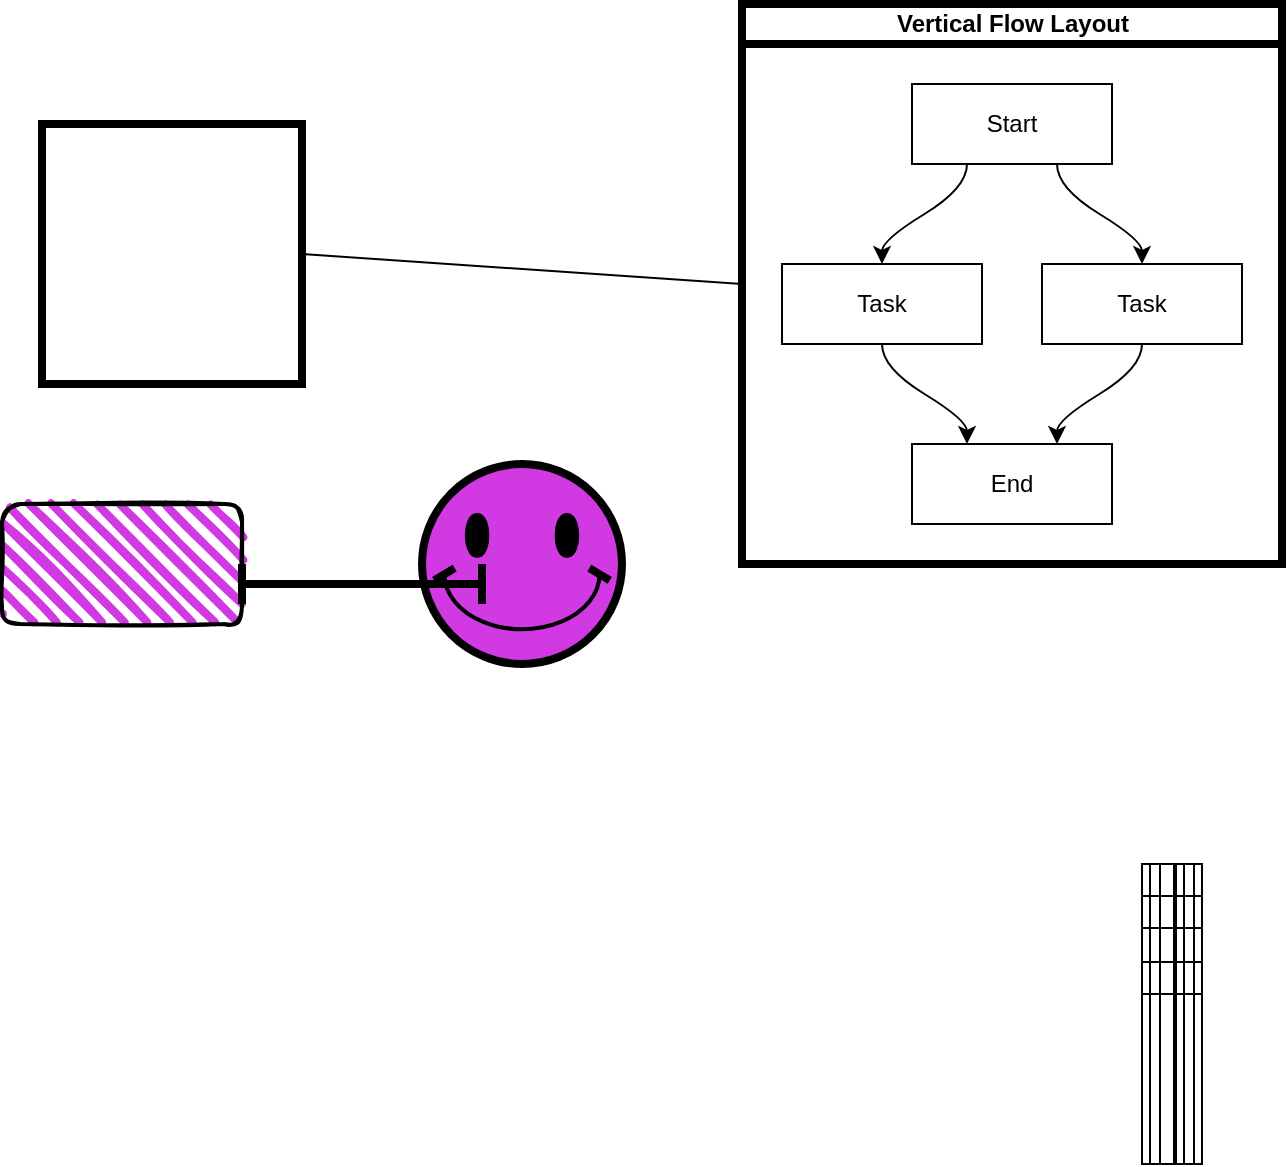 <mxfile version="13.10.4" type="github">
  <diagram id="Xuk7HZoTZ2i2MxjXUq7G" name="Page-1">
    <mxGraphModel dx="1422" dy="1931" grid="1" gridSize="10" guides="1" tooltips="1" connect="1" arrows="1" fold="1" page="1" pageScale="1" pageWidth="827" pageHeight="1169" math="0" shadow="0">
      <root>
        <mxCell id="0" />
        <mxCell id="1" parent="0" />
        <mxCell id="PcNx7nIADKClGpqnJLgY-1" value="" style="whiteSpace=wrap;html=1;aspect=fixed;strokeWidth=4;" vertex="1" parent="1">
          <mxGeometry x="40" y="40" width="130" height="130" as="geometry" />
        </mxCell>
        <mxCell id="PcNx7nIADKClGpqnJLgY-2" value="Vertical Flow Layout" style="swimlane;html=1;startSize=20;horizontal=1;childLayout=flowLayout;flowOrientation=north;resizable=0;interRankCellSpacing=50;containerType=tree;strokeWidth=4;" vertex="1" parent="1">
          <mxGeometry x="390" y="-20" width="270" height="280" as="geometry" />
        </mxCell>
        <mxCell id="PcNx7nIADKClGpqnJLgY-3" value="Start" style="whiteSpace=wrap;html=1;" vertex="1" parent="PcNx7nIADKClGpqnJLgY-2">
          <mxGeometry x="85" y="40" width="100" height="40" as="geometry" />
        </mxCell>
        <mxCell id="PcNx7nIADKClGpqnJLgY-4" value="Task" style="whiteSpace=wrap;html=1;" vertex="1" parent="PcNx7nIADKClGpqnJLgY-2">
          <mxGeometry x="20" y="130" width="100" height="40" as="geometry" />
        </mxCell>
        <mxCell id="PcNx7nIADKClGpqnJLgY-5" value="" style="html=1;curved=1;noEdgeStyle=1;orthogonal=1;" edge="1" parent="PcNx7nIADKClGpqnJLgY-2" source="PcNx7nIADKClGpqnJLgY-3" target="PcNx7nIADKClGpqnJLgY-4">
          <mxGeometry relative="1" as="geometry">
            <Array as="points">
              <mxPoint x="112.5" y="92" />
              <mxPoint x="70" y="118" />
            </Array>
          </mxGeometry>
        </mxCell>
        <mxCell id="PcNx7nIADKClGpqnJLgY-6" value="Task" style="whiteSpace=wrap;html=1;" vertex="1" parent="PcNx7nIADKClGpqnJLgY-2">
          <mxGeometry x="150" y="130" width="100" height="40" as="geometry" />
        </mxCell>
        <mxCell id="PcNx7nIADKClGpqnJLgY-7" value="" style="html=1;curved=1;noEdgeStyle=1;orthogonal=1;" edge="1" parent="PcNx7nIADKClGpqnJLgY-2" source="PcNx7nIADKClGpqnJLgY-3" target="PcNx7nIADKClGpqnJLgY-6">
          <mxGeometry relative="1" as="geometry">
            <Array as="points">
              <mxPoint x="157.5" y="92" />
              <mxPoint x="200" y="118" />
            </Array>
          </mxGeometry>
        </mxCell>
        <mxCell id="PcNx7nIADKClGpqnJLgY-8" value="End" style="whiteSpace=wrap;html=1;" vertex="1" parent="PcNx7nIADKClGpqnJLgY-2">
          <mxGeometry x="85" y="220" width="100" height="40" as="geometry" />
        </mxCell>
        <mxCell id="PcNx7nIADKClGpqnJLgY-9" value="" style="html=1;curved=1;noEdgeStyle=1;orthogonal=1;" edge="1" parent="PcNx7nIADKClGpqnJLgY-2" source="PcNx7nIADKClGpqnJLgY-4" target="PcNx7nIADKClGpqnJLgY-8">
          <mxGeometry relative="1" as="geometry">
            <Array as="points">
              <mxPoint x="70" y="182" />
              <mxPoint x="112.5" y="208" />
            </Array>
          </mxGeometry>
        </mxCell>
        <mxCell id="PcNx7nIADKClGpqnJLgY-10" value="" style="html=1;curved=1;noEdgeStyle=1;orthogonal=1;" edge="1" parent="PcNx7nIADKClGpqnJLgY-2" source="PcNx7nIADKClGpqnJLgY-6" target="PcNx7nIADKClGpqnJLgY-8">
          <mxGeometry relative="1" as="geometry">
            <Array as="points">
              <mxPoint x="200" y="182" />
              <mxPoint x="157.5" y="208" />
            </Array>
          </mxGeometry>
        </mxCell>
        <mxCell id="PcNx7nIADKClGpqnJLgY-11" value="" style="shape=table;html=1;whiteSpace=wrap;startSize=0;container=1;collapsible=0;childLayout=tableLayout;" vertex="1" parent="1">
          <mxGeometry x="590" y="410" width="30" height="150" as="geometry" />
        </mxCell>
        <mxCell id="PcNx7nIADKClGpqnJLgY-12" value="" style="shape=partialRectangle;html=1;whiteSpace=wrap;collapsible=0;dropTarget=0;pointerEvents=0;fillColor=none;top=0;left=0;bottom=0;right=0;points=[[0,0.5],[1,0.5]];portConstraint=eastwest;" vertex="1" parent="PcNx7nIADKClGpqnJLgY-11">
          <mxGeometry width="30" height="16" as="geometry" />
        </mxCell>
        <mxCell id="PcNx7nIADKClGpqnJLgY-13" value="" style="shape=partialRectangle;html=1;whiteSpace=wrap;connectable=0;overflow=hidden;fillColor=none;top=0;left=0;bottom=0;right=0;" vertex="1" parent="PcNx7nIADKClGpqnJLgY-12">
          <mxGeometry width="4" height="16" as="geometry" />
        </mxCell>
        <mxCell id="PcNx7nIADKClGpqnJLgY-14" value="" style="shape=partialRectangle;html=1;whiteSpace=wrap;connectable=0;overflow=hidden;fillColor=none;top=0;left=0;bottom=0;right=0;" vertex="1" parent="PcNx7nIADKClGpqnJLgY-12">
          <mxGeometry x="4" width="5" height="16" as="geometry" />
        </mxCell>
        <mxCell id="PcNx7nIADKClGpqnJLgY-15" value="" style="shape=partialRectangle;html=1;whiteSpace=wrap;connectable=0;overflow=hidden;fillColor=none;top=0;left=0;bottom=0;right=0;" vertex="1" parent="PcNx7nIADKClGpqnJLgY-12">
          <mxGeometry x="9" width="7" height="16" as="geometry" />
        </mxCell>
        <mxCell id="PcNx7nIADKClGpqnJLgY-16" value="" style="shape=partialRectangle;html=1;whiteSpace=wrap;connectable=0;overflow=hidden;fillColor=none;top=0;left=0;bottom=0;right=0;" vertex="1" parent="PcNx7nIADKClGpqnJLgY-12">
          <mxGeometry x="16" width="1" height="16" as="geometry" />
        </mxCell>
        <mxCell id="PcNx7nIADKClGpqnJLgY-17" value="" style="shape=partialRectangle;html=1;whiteSpace=wrap;connectable=0;overflow=hidden;fillColor=none;top=0;left=0;bottom=0;right=0;" vertex="1" parent="PcNx7nIADKClGpqnJLgY-12">
          <mxGeometry x="17" width="4" height="16" as="geometry" />
        </mxCell>
        <mxCell id="PcNx7nIADKClGpqnJLgY-18" value="" style="shape=partialRectangle;html=1;whiteSpace=wrap;connectable=0;overflow=hidden;fillColor=none;top=0;left=0;bottom=0;right=0;" vertex="1" parent="PcNx7nIADKClGpqnJLgY-12">
          <mxGeometry x="21" width="5" height="16" as="geometry" />
        </mxCell>
        <mxCell id="PcNx7nIADKClGpqnJLgY-19" value="" style="shape=partialRectangle;html=1;whiteSpace=wrap;connectable=0;overflow=hidden;fillColor=none;top=0;left=0;bottom=0;right=0;" vertex="1" parent="PcNx7nIADKClGpqnJLgY-12">
          <mxGeometry x="26" width="4" height="16" as="geometry" />
        </mxCell>
        <mxCell id="PcNx7nIADKClGpqnJLgY-20" value="" style="shape=partialRectangle;html=1;whiteSpace=wrap;collapsible=0;dropTarget=0;pointerEvents=0;fillColor=none;top=0;left=0;bottom=0;right=0;points=[[0,0.5],[1,0.5]];portConstraint=eastwest;" vertex="1" parent="PcNx7nIADKClGpqnJLgY-11">
          <mxGeometry y="16" width="30" height="16" as="geometry" />
        </mxCell>
        <mxCell id="PcNx7nIADKClGpqnJLgY-21" value="" style="shape=partialRectangle;html=1;whiteSpace=wrap;connectable=0;overflow=hidden;fillColor=none;top=0;left=0;bottom=0;right=0;" vertex="1" parent="PcNx7nIADKClGpqnJLgY-20">
          <mxGeometry width="4" height="16" as="geometry" />
        </mxCell>
        <mxCell id="PcNx7nIADKClGpqnJLgY-22" value="" style="shape=partialRectangle;html=1;whiteSpace=wrap;connectable=0;overflow=hidden;fillColor=none;top=0;left=0;bottom=0;right=0;" vertex="1" parent="PcNx7nIADKClGpqnJLgY-20">
          <mxGeometry x="4" width="5" height="16" as="geometry" />
        </mxCell>
        <mxCell id="PcNx7nIADKClGpqnJLgY-23" value="" style="shape=partialRectangle;html=1;whiteSpace=wrap;connectable=0;overflow=hidden;fillColor=none;top=0;left=0;bottom=0;right=0;" vertex="1" parent="PcNx7nIADKClGpqnJLgY-20">
          <mxGeometry x="9" width="7" height="16" as="geometry" />
        </mxCell>
        <mxCell id="PcNx7nIADKClGpqnJLgY-24" value="" style="shape=partialRectangle;html=1;whiteSpace=wrap;connectable=0;overflow=hidden;fillColor=none;top=0;left=0;bottom=0;right=0;" vertex="1" parent="PcNx7nIADKClGpqnJLgY-20">
          <mxGeometry x="16" width="1" height="16" as="geometry" />
        </mxCell>
        <mxCell id="PcNx7nIADKClGpqnJLgY-25" value="" style="shape=partialRectangle;html=1;whiteSpace=wrap;connectable=0;overflow=hidden;fillColor=none;top=0;left=0;bottom=0;right=0;" vertex="1" parent="PcNx7nIADKClGpqnJLgY-20">
          <mxGeometry x="17" width="4" height="16" as="geometry" />
        </mxCell>
        <mxCell id="PcNx7nIADKClGpqnJLgY-26" value="" style="shape=partialRectangle;html=1;whiteSpace=wrap;connectable=0;overflow=hidden;fillColor=none;top=0;left=0;bottom=0;right=0;" vertex="1" parent="PcNx7nIADKClGpqnJLgY-20">
          <mxGeometry x="21" width="5" height="16" as="geometry" />
        </mxCell>
        <mxCell id="PcNx7nIADKClGpqnJLgY-27" value="" style="shape=partialRectangle;html=1;whiteSpace=wrap;connectable=0;overflow=hidden;fillColor=none;top=0;left=0;bottom=0;right=0;" vertex="1" parent="PcNx7nIADKClGpqnJLgY-20">
          <mxGeometry x="26" width="4" height="16" as="geometry" />
        </mxCell>
        <mxCell id="PcNx7nIADKClGpqnJLgY-28" value="" style="shape=partialRectangle;html=1;whiteSpace=wrap;collapsible=0;dropTarget=0;pointerEvents=0;fillColor=none;top=0;left=0;bottom=0;right=0;points=[[0,0.5],[1,0.5]];portConstraint=eastwest;" vertex="1" parent="PcNx7nIADKClGpqnJLgY-11">
          <mxGeometry y="32" width="30" height="17" as="geometry" />
        </mxCell>
        <mxCell id="PcNx7nIADKClGpqnJLgY-29" value="" style="shape=partialRectangle;html=1;whiteSpace=wrap;connectable=0;overflow=hidden;fillColor=none;top=0;left=0;bottom=0;right=0;" vertex="1" parent="PcNx7nIADKClGpqnJLgY-28">
          <mxGeometry width="4" height="17" as="geometry" />
        </mxCell>
        <mxCell id="PcNx7nIADKClGpqnJLgY-30" value="" style="shape=partialRectangle;html=1;whiteSpace=wrap;connectable=0;overflow=hidden;fillColor=none;top=0;left=0;bottom=0;right=0;" vertex="1" parent="PcNx7nIADKClGpqnJLgY-28">
          <mxGeometry x="4" width="5" height="17" as="geometry" />
        </mxCell>
        <mxCell id="PcNx7nIADKClGpqnJLgY-31" value="" style="shape=partialRectangle;html=1;whiteSpace=wrap;connectable=0;overflow=hidden;fillColor=none;top=0;left=0;bottom=0;right=0;" vertex="1" parent="PcNx7nIADKClGpqnJLgY-28">
          <mxGeometry x="9" width="7" height="17" as="geometry" />
        </mxCell>
        <mxCell id="PcNx7nIADKClGpqnJLgY-32" value="" style="shape=partialRectangle;html=1;whiteSpace=wrap;connectable=0;overflow=hidden;fillColor=none;top=0;left=0;bottom=0;right=0;" vertex="1" parent="PcNx7nIADKClGpqnJLgY-28">
          <mxGeometry x="16" width="1" height="17" as="geometry" />
        </mxCell>
        <mxCell id="PcNx7nIADKClGpqnJLgY-33" value="" style="shape=partialRectangle;html=1;whiteSpace=wrap;connectable=0;overflow=hidden;fillColor=none;top=0;left=0;bottom=0;right=0;" vertex="1" parent="PcNx7nIADKClGpqnJLgY-28">
          <mxGeometry x="17" width="4" height="17" as="geometry" />
        </mxCell>
        <mxCell id="PcNx7nIADKClGpqnJLgY-34" value="" style="shape=partialRectangle;html=1;whiteSpace=wrap;connectable=0;overflow=hidden;fillColor=none;top=0;left=0;bottom=0;right=0;" vertex="1" parent="PcNx7nIADKClGpqnJLgY-28">
          <mxGeometry x="21" width="5" height="17" as="geometry" />
        </mxCell>
        <mxCell id="PcNx7nIADKClGpqnJLgY-35" value="" style="shape=partialRectangle;html=1;whiteSpace=wrap;connectable=0;overflow=hidden;fillColor=none;top=0;left=0;bottom=0;right=0;" vertex="1" parent="PcNx7nIADKClGpqnJLgY-28">
          <mxGeometry x="26" width="4" height="17" as="geometry" />
        </mxCell>
        <mxCell id="PcNx7nIADKClGpqnJLgY-36" value="" style="shape=partialRectangle;html=1;whiteSpace=wrap;collapsible=0;dropTarget=0;pointerEvents=0;fillColor=none;top=0;left=0;bottom=0;right=0;points=[[0,0.5],[1,0.5]];portConstraint=eastwest;" vertex="1" parent="PcNx7nIADKClGpqnJLgY-11">
          <mxGeometry y="49" width="30" height="16" as="geometry" />
        </mxCell>
        <mxCell id="PcNx7nIADKClGpqnJLgY-37" value="" style="shape=partialRectangle;html=1;whiteSpace=wrap;connectable=0;overflow=hidden;fillColor=none;top=0;left=0;bottom=0;right=0;" vertex="1" parent="PcNx7nIADKClGpqnJLgY-36">
          <mxGeometry width="4" height="16" as="geometry" />
        </mxCell>
        <mxCell id="PcNx7nIADKClGpqnJLgY-38" value="" style="shape=partialRectangle;html=1;whiteSpace=wrap;connectable=0;overflow=hidden;fillColor=none;top=0;left=0;bottom=0;right=0;" vertex="1" parent="PcNx7nIADKClGpqnJLgY-36">
          <mxGeometry x="4" width="5" height="16" as="geometry" />
        </mxCell>
        <mxCell id="PcNx7nIADKClGpqnJLgY-39" value="" style="shape=partialRectangle;html=1;whiteSpace=wrap;connectable=0;overflow=hidden;fillColor=none;top=0;left=0;bottom=0;right=0;" vertex="1" parent="PcNx7nIADKClGpqnJLgY-36">
          <mxGeometry x="9" width="7" height="16" as="geometry" />
        </mxCell>
        <mxCell id="PcNx7nIADKClGpqnJLgY-40" value="" style="shape=partialRectangle;html=1;whiteSpace=wrap;connectable=0;overflow=hidden;fillColor=none;top=0;left=0;bottom=0;right=0;" vertex="1" parent="PcNx7nIADKClGpqnJLgY-36">
          <mxGeometry x="16" width="1" height="16" as="geometry" />
        </mxCell>
        <mxCell id="PcNx7nIADKClGpqnJLgY-41" value="" style="shape=partialRectangle;html=1;whiteSpace=wrap;connectable=0;overflow=hidden;fillColor=none;top=0;left=0;bottom=0;right=0;" vertex="1" parent="PcNx7nIADKClGpqnJLgY-36">
          <mxGeometry x="17" width="4" height="16" as="geometry" />
        </mxCell>
        <mxCell id="PcNx7nIADKClGpqnJLgY-42" value="" style="shape=partialRectangle;html=1;whiteSpace=wrap;connectable=0;overflow=hidden;fillColor=none;top=0;left=0;bottom=0;right=0;" vertex="1" parent="PcNx7nIADKClGpqnJLgY-36">
          <mxGeometry x="21" width="5" height="16" as="geometry" />
        </mxCell>
        <mxCell id="PcNx7nIADKClGpqnJLgY-43" value="" style="shape=partialRectangle;html=1;whiteSpace=wrap;connectable=0;overflow=hidden;fillColor=none;top=0;left=0;bottom=0;right=0;" vertex="1" parent="PcNx7nIADKClGpqnJLgY-36">
          <mxGeometry x="26" width="4" height="16" as="geometry" />
        </mxCell>
        <mxCell id="PcNx7nIADKClGpqnJLgY-44" value="" style="shape=partialRectangle;html=1;whiteSpace=wrap;collapsible=0;dropTarget=0;pointerEvents=0;fillColor=none;top=0;left=0;bottom=0;right=0;points=[[0,0.5],[1,0.5]];portConstraint=eastwest;" vertex="1" parent="PcNx7nIADKClGpqnJLgY-11">
          <mxGeometry y="65" width="30" height="85" as="geometry" />
        </mxCell>
        <mxCell id="PcNx7nIADKClGpqnJLgY-45" value="" style="shape=partialRectangle;html=1;whiteSpace=wrap;connectable=0;overflow=hidden;fillColor=none;top=0;left=0;bottom=0;right=0;" vertex="1" parent="PcNx7nIADKClGpqnJLgY-44">
          <mxGeometry width="4" height="85" as="geometry" />
        </mxCell>
        <mxCell id="PcNx7nIADKClGpqnJLgY-46" value="" style="shape=partialRectangle;html=1;whiteSpace=wrap;connectable=0;overflow=hidden;fillColor=none;top=0;left=0;bottom=0;right=0;" vertex="1" parent="PcNx7nIADKClGpqnJLgY-44">
          <mxGeometry x="4" width="5" height="85" as="geometry" />
        </mxCell>
        <mxCell id="PcNx7nIADKClGpqnJLgY-47" value="" style="shape=partialRectangle;html=1;whiteSpace=wrap;connectable=0;overflow=hidden;fillColor=none;top=0;left=0;bottom=0;right=0;" vertex="1" parent="PcNx7nIADKClGpqnJLgY-44">
          <mxGeometry x="9" width="7" height="85" as="geometry" />
        </mxCell>
        <mxCell id="PcNx7nIADKClGpqnJLgY-48" value="" style="shape=partialRectangle;html=1;whiteSpace=wrap;connectable=0;overflow=hidden;fillColor=none;top=0;left=0;bottom=0;right=0;" vertex="1" parent="PcNx7nIADKClGpqnJLgY-44">
          <mxGeometry x="16" width="1" height="85" as="geometry" />
        </mxCell>
        <mxCell id="PcNx7nIADKClGpqnJLgY-49" value="" style="shape=partialRectangle;html=1;whiteSpace=wrap;connectable=0;overflow=hidden;fillColor=none;top=0;left=0;bottom=0;right=0;" vertex="1" parent="PcNx7nIADKClGpqnJLgY-44">
          <mxGeometry x="17" width="4" height="85" as="geometry" />
        </mxCell>
        <mxCell id="PcNx7nIADKClGpqnJLgY-50" value="" style="shape=partialRectangle;html=1;whiteSpace=wrap;connectable=0;overflow=hidden;fillColor=none;top=0;left=0;bottom=0;right=0;" vertex="1" parent="PcNx7nIADKClGpqnJLgY-44">
          <mxGeometry x="21" width="5" height="85" as="geometry" />
        </mxCell>
        <mxCell id="PcNx7nIADKClGpqnJLgY-51" value="" style="shape=partialRectangle;html=1;whiteSpace=wrap;connectable=0;overflow=hidden;fillColor=none;top=0;left=0;bottom=0;right=0;" vertex="1" parent="PcNx7nIADKClGpqnJLgY-44">
          <mxGeometry x="26" width="4" height="85" as="geometry" />
        </mxCell>
        <mxCell id="PcNx7nIADKClGpqnJLgY-52" value="" style="rounded=1;whiteSpace=wrap;html=1;strokeWidth=2;fillWeight=4;hachureGap=8;hachureAngle=45;sketch=1;fillColor=#D139E2;" vertex="1" parent="1">
          <mxGeometry x="20" y="230" width="120" height="60" as="geometry" />
        </mxCell>
        <mxCell id="PcNx7nIADKClGpqnJLgY-53" value="" style="verticalLabelPosition=bottom;verticalAlign=top;html=1;shape=mxgraph.basic.smiley;strokeWidth=4;fillColor=#D139E2;" vertex="1" parent="1">
          <mxGeometry x="230" y="210" width="100" height="100" as="geometry" />
        </mxCell>
        <mxCell id="PcNx7nIADKClGpqnJLgY-54" value="" style="endArrow=none;html=1;entryX=0;entryY=0.5;entryDx=0;entryDy=0;exitX=1;exitY=0.5;exitDx=0;exitDy=0;" edge="1" parent="1" source="PcNx7nIADKClGpqnJLgY-1" target="PcNx7nIADKClGpqnJLgY-2">
          <mxGeometry width="50" height="50" relative="1" as="geometry">
            <mxPoint x="180" y="150" as="sourcePoint" />
            <mxPoint x="390" y="130" as="targetPoint" />
          </mxGeometry>
        </mxCell>
        <mxCell id="PcNx7nIADKClGpqnJLgY-55" value="" style="shape=crossbar;whiteSpace=wrap;html=1;rounded=1;strokeWidth=4;fillColor=#D139E2;" vertex="1" parent="1">
          <mxGeometry x="140" y="260" width="120" height="20" as="geometry" />
        </mxCell>
      </root>
    </mxGraphModel>
  </diagram>
</mxfile>

